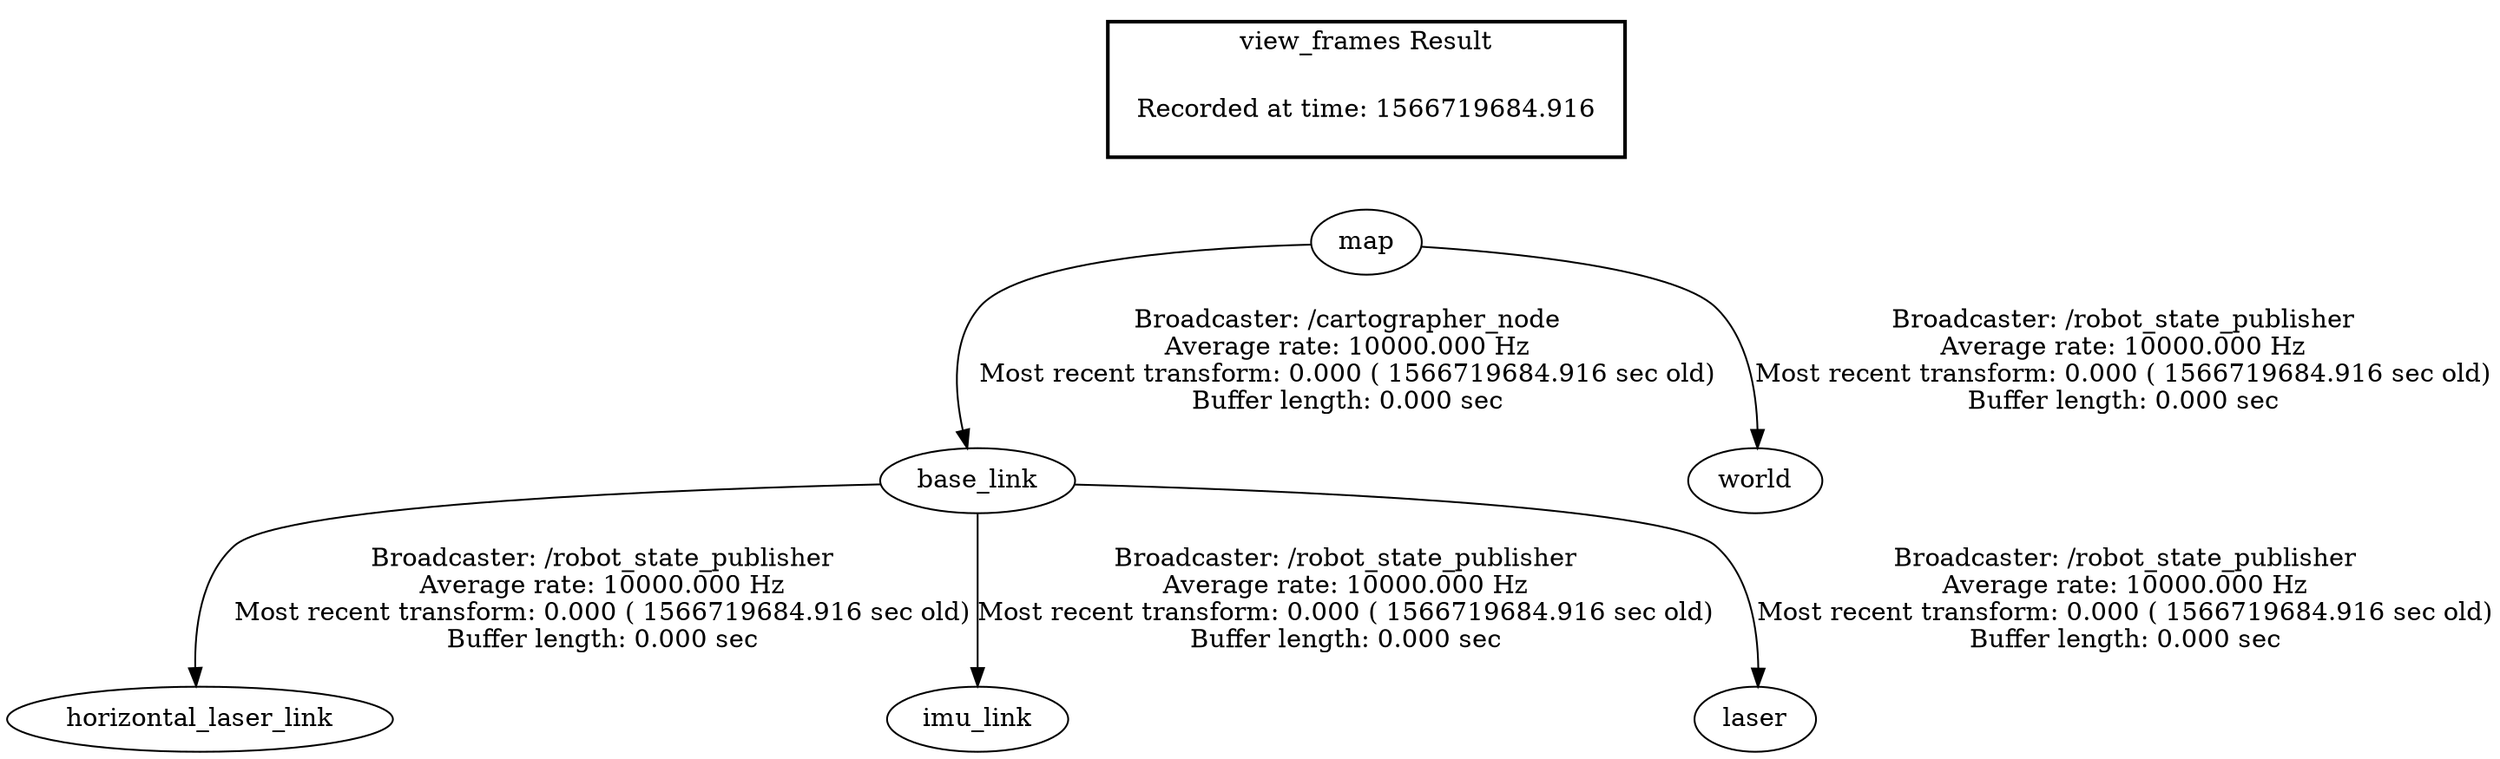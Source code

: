 digraph G {
"base_link" -> "horizontal_laser_link"[label="Broadcaster: /robot_state_publisher\nAverage rate: 10000.000 Hz\nMost recent transform: 0.000 ( 1566719684.916 sec old)\nBuffer length: 0.000 sec\n"];
"map" -> "base_link"[label="Broadcaster: /cartographer_node\nAverage rate: 10000.000 Hz\nMost recent transform: 0.000 ( 1566719684.916 sec old)\nBuffer length: 0.000 sec\n"];
"base_link" -> "imu_link"[label="Broadcaster: /robot_state_publisher\nAverage rate: 10000.000 Hz\nMost recent transform: 0.000 ( 1566719684.916 sec old)\nBuffer length: 0.000 sec\n"];
"base_link" -> "laser"[label="Broadcaster: /robot_state_publisher\nAverage rate: 10000.000 Hz\nMost recent transform: 0.000 ( 1566719684.916 sec old)\nBuffer length: 0.000 sec\n"];
"map" -> "world"[label="Broadcaster: /robot_state_publisher\nAverage rate: 10000.000 Hz\nMost recent transform: 0.000 ( 1566719684.916 sec old)\nBuffer length: 0.000 sec\n"];
edge [style=invis];
 subgraph cluster_legend { style=bold; color=black; label ="view_frames Result";
"Recorded at time: 1566719684.916"[ shape=plaintext ] ;
 }->"map";
}